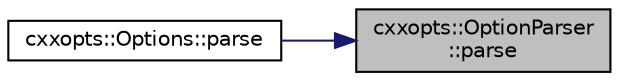 digraph "cxxopts::OptionParser::parse"
{
 // LATEX_PDF_SIZE
  edge [fontname="Helvetica",fontsize="10",labelfontname="Helvetica",labelfontsize="10"];
  node [fontname="Helvetica",fontsize="10",shape=record];
  rankdir="RL";
  Node1 [label="cxxopts::OptionParser\l::parse",height=0.2,width=0.4,color="black", fillcolor="grey75", style="filled", fontcolor="black",tooltip=" "];
  Node1 -> Node2 [dir="back",color="midnightblue",fontsize="10",style="solid",fontname="Helvetica"];
  Node2 [label="cxxopts::Options::parse",height=0.2,width=0.4,color="black", fillcolor="white", style="filled",URL="$classcxxopts_1_1_options.html#a3e740564cc4c991078f1451e1fcd082b",tooltip=" "];
}
